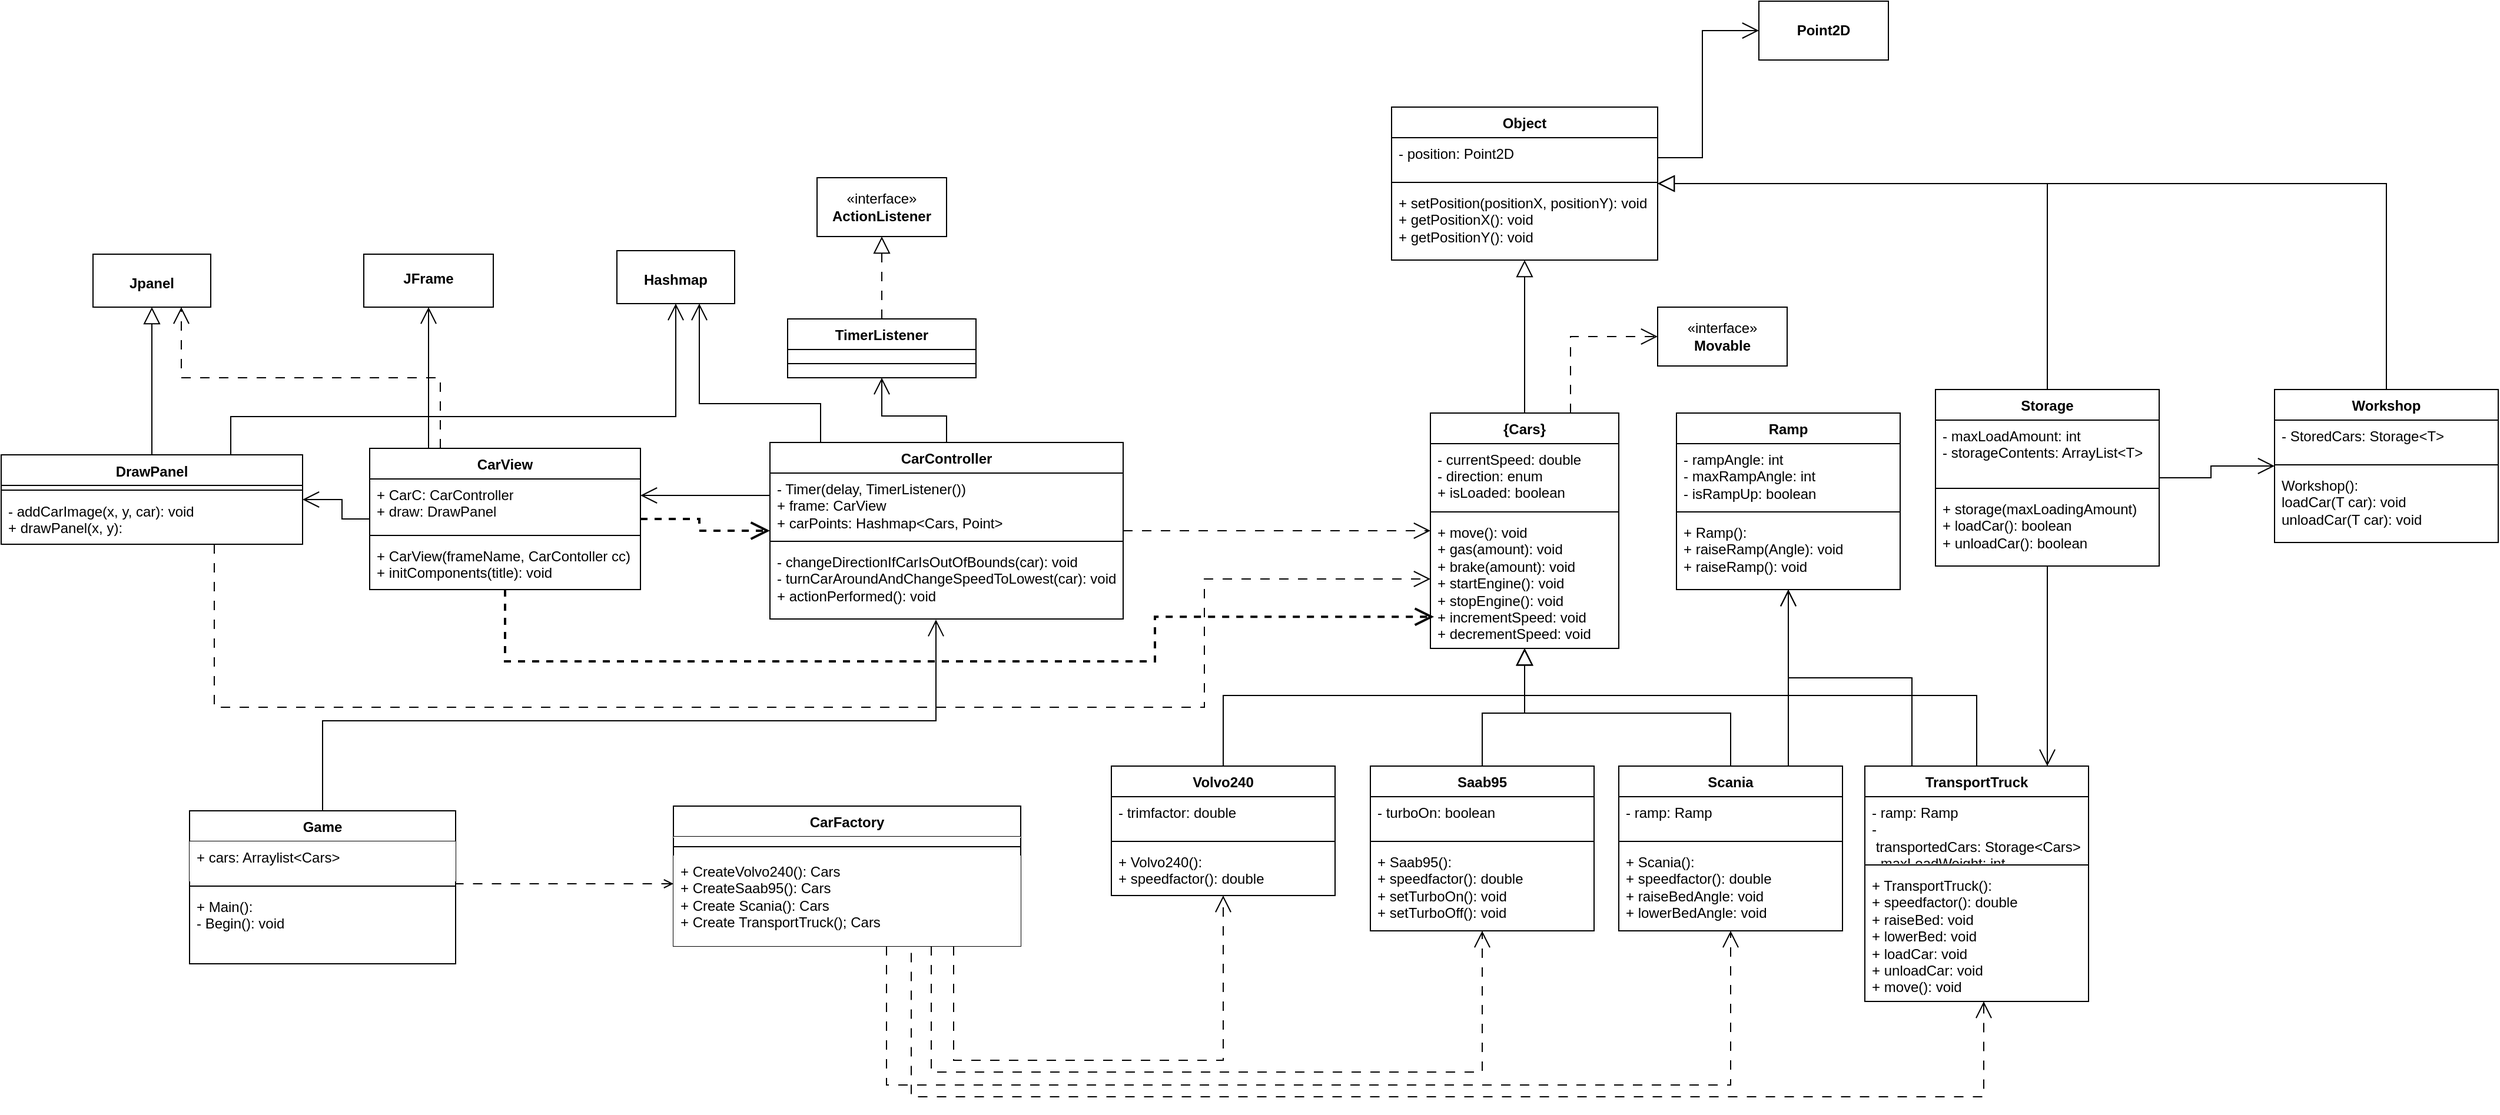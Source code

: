 <mxfile version="20.5.3" type="embed"><diagram name="Sida-1" id="79Vit4rN3zPTbxwFqr4g"><mxGraphModel dx="1453" dy="493" grid="0" gridSize="10" guides="1" tooltips="1" connect="1" arrows="1" fold="1" page="0" pageScale="1" pageWidth="827" pageHeight="1169" math="0" shadow="0"><root><mxCell id="0"/><mxCell id="1" parent="0"/><mxCell id="8SbexDcq0FFK5E7nXvhd-30" style="edgeStyle=orthogonalEdgeStyle;rounded=0;orthogonalLoop=1;jettySize=auto;html=1;endSize=12;endArrow=block;endFill=0;" parent="1" source="8SbexDcq0FFK5E7nXvhd-9" target="8SbexDcq0FFK5E7nXvhd-25" edge="1"><mxGeometry relative="1" as="geometry"><Array as="points"><mxPoint x="1685" y="195"/></Array></mxGeometry></mxCell><mxCell id="ZbwaUMLBzmyROPCRSQ0a-28" style="edgeStyle=orthogonalEdgeStyle;rounded=0;orthogonalLoop=1;jettySize=auto;html=1;endSize=12;endArrow=open;endFill=0;" parent="1" source="8SbexDcq0FFK5E7nXvhd-9" target="ZbwaUMLBzmyROPCRSQ0a-23" edge="1"><mxGeometry relative="1" as="geometry"/></mxCell><mxCell id="ZbwaUMLBzmyROPCRSQ0a-29" style="edgeStyle=orthogonalEdgeStyle;rounded=0;orthogonalLoop=1;jettySize=auto;html=1;endSize=12;endArrow=open;endFill=0;" parent="1" source="8SbexDcq0FFK5E7nXvhd-9" target="ZbwaUMLBzmyROPCRSQ0a-14" edge="1"><mxGeometry relative="1" as="geometry"><Array as="points"><mxPoint x="1685" y="640"/><mxPoint x="1685" y="640"/></Array></mxGeometry></mxCell><mxCell id="8SbexDcq0FFK5E7nXvhd-9" value="Storage" style="swimlane;fontStyle=1;align=center;verticalAlign=top;childLayout=stackLayout;horizontal=1;startSize=26;horizontalStack=0;resizeParent=1;resizeParentMax=0;resizeLast=0;collapsible=1;marginBottom=0;whiteSpace=wrap;html=1;labelBackgroundColor=none;" parent="1" vertex="1"><mxGeometry x="1590" y="370" width="190" height="150" as="geometry"><mxRectangle x="1145" y="437" width="90" height="30" as="alternateBounds"/></mxGeometry></mxCell><mxCell id="8SbexDcq0FFK5E7nXvhd-10" value="- maxLoadAmount: int&lt;br&gt;- storageContents: ArrayList&amp;lt;T&amp;gt;" style="text;align=left;verticalAlign=top;spacingLeft=4;spacingRight=4;overflow=hidden;rotatable=0;points=[[0,0.5],[1,0.5]];portConstraint=eastwest;whiteSpace=wrap;html=1;labelBackgroundColor=none;" parent="8SbexDcq0FFK5E7nXvhd-9" vertex="1"><mxGeometry y="26" width="190" height="54" as="geometry"/></mxCell><mxCell id="8SbexDcq0FFK5E7nXvhd-11" value="" style="line;strokeWidth=1;align=left;verticalAlign=middle;spacingTop=-1;spacingLeft=3;spacingRight=3;rotatable=0;labelPosition=right;points=[];portConstraint=eastwest;labelBackgroundColor=none;" parent="8SbexDcq0FFK5E7nXvhd-9" vertex="1"><mxGeometry y="80" width="190" height="8" as="geometry"/></mxCell><mxCell id="8SbexDcq0FFK5E7nXvhd-12" value="+ storage(maxLoadingAmount)&lt;br&gt;+ loadCar(): boolean&lt;br&gt;+ unloadCar(): boolean" style="text;align=left;verticalAlign=top;spacingLeft=4;spacingRight=4;overflow=hidden;rotatable=0;points=[[0,0.5],[1,0.5]];portConstraint=eastwest;whiteSpace=wrap;html=1;labelBackgroundColor=none;" parent="8SbexDcq0FFK5E7nXvhd-9" vertex="1"><mxGeometry y="88" width="190" height="62" as="geometry"/></mxCell><mxCell id="8SbexDcq0FFK5E7nXvhd-19" value="&lt;b&gt;Point2D&lt;/b&gt;" style="html=1;whiteSpace=wrap;labelBackgroundColor=none;" parent="1" vertex="1"><mxGeometry x="1440" y="40" width="110" height="50" as="geometry"/></mxCell><mxCell id="8SbexDcq0FFK5E7nXvhd-25" value="Object" style="swimlane;fontStyle=1;align=center;verticalAlign=top;childLayout=stackLayout;horizontal=1;startSize=26;horizontalStack=0;resizeParent=1;resizeParentMax=0;resizeLast=0;collapsible=1;marginBottom=0;whiteSpace=wrap;html=1;labelBackgroundColor=none;" parent="1" vertex="1"><mxGeometry x="1128" y="130" width="226" height="130" as="geometry"><mxRectangle x="1145" y="437" width="90" height="30" as="alternateBounds"/></mxGeometry></mxCell><mxCell id="8SbexDcq0FFK5E7nXvhd-26" value="- position: Point2D&amp;nbsp;" style="text;align=left;verticalAlign=top;spacingLeft=4;spacingRight=4;overflow=hidden;rotatable=0;points=[[0,0.5],[1,0.5]];portConstraint=eastwest;whiteSpace=wrap;html=1;labelBackgroundColor=none;" parent="8SbexDcq0FFK5E7nXvhd-25" vertex="1"><mxGeometry y="26" width="226" height="34" as="geometry"/></mxCell><mxCell id="8SbexDcq0FFK5E7nXvhd-27" value="" style="line;strokeWidth=1;align=left;verticalAlign=middle;spacingTop=-1;spacingLeft=3;spacingRight=3;rotatable=0;labelPosition=right;points=[];portConstraint=eastwest;labelBackgroundColor=none;" parent="8SbexDcq0FFK5E7nXvhd-25" vertex="1"><mxGeometry y="60" width="226" height="8" as="geometry"/></mxCell><mxCell id="8SbexDcq0FFK5E7nXvhd-28" value="+ setPosition(positionX, positionY): void&lt;br&gt;+ getPositionX(): void&lt;br&gt;+ getPositionY(): void" style="text;align=left;verticalAlign=top;spacingLeft=4;spacingRight=4;overflow=hidden;rotatable=0;points=[[0,0.5],[1,0.5]];portConstraint=eastwest;whiteSpace=wrap;html=1;labelBackgroundColor=none;" parent="8SbexDcq0FFK5E7nXvhd-25" vertex="1"><mxGeometry y="68" width="226" height="62" as="geometry"/></mxCell><mxCell id="8SbexDcq0FFK5E7nXvhd-29" style="edgeStyle=orthogonalEdgeStyle;rounded=0;orthogonalLoop=1;jettySize=auto;html=1;entryX=0;entryY=0.5;entryDx=0;entryDy=0;endArrow=open;endFill=0;endSize=12;" parent="1" source="8SbexDcq0FFK5E7nXvhd-26" target="8SbexDcq0FFK5E7nXvhd-19" edge="1"><mxGeometry relative="1" as="geometry"/></mxCell><mxCell id="8SbexDcq0FFK5E7nXvhd-31" value="«interface»&lt;br&gt;&lt;b&gt;Movable&lt;/b&gt;" style="html=1;whiteSpace=wrap;labelBackgroundColor=none;" parent="1" vertex="1"><mxGeometry x="1354" y="300" width="110" height="50" as="geometry"/></mxCell><mxCell id="8SbexDcq0FFK5E7nXvhd-36" style="edgeStyle=orthogonalEdgeStyle;rounded=0;orthogonalLoop=1;jettySize=auto;html=1;endSize=12;endArrow=block;endFill=0;" parent="1" source="8SbexDcq0FFK5E7nXvhd-32" target="8SbexDcq0FFK5E7nXvhd-25" edge="1"><mxGeometry relative="1" as="geometry"/></mxCell><mxCell id="8SbexDcq0FFK5E7nXvhd-37" style="edgeStyle=orthogonalEdgeStyle;rounded=0;orthogonalLoop=1;jettySize=auto;html=1;entryX=0;entryY=0.5;entryDx=0;entryDy=0;endSize=12;endArrow=open;endFill=0;dashed=1;dashPattern=8 8;" parent="1" source="8SbexDcq0FFK5E7nXvhd-32" target="8SbexDcq0FFK5E7nXvhd-31" edge="1"><mxGeometry relative="1" as="geometry"><Array as="points"><mxPoint x="1280" y="325"/></Array></mxGeometry></mxCell><mxCell id="8SbexDcq0FFK5E7nXvhd-32" value="{Cars}" style="swimlane;fontStyle=1;align=center;verticalAlign=top;childLayout=stackLayout;horizontal=1;startSize=26;horizontalStack=0;resizeParent=1;resizeLast=0;collapsible=1;marginBottom=0;rounded=0;shadow=0;strokeWidth=1;labelBackgroundColor=none;" parent="1" vertex="1"><mxGeometry x="1161" y="390" width="160" height="200" as="geometry"><mxRectangle x="230" y="140" width="160" height="26" as="alternateBounds"/></mxGeometry></mxCell><mxCell id="8SbexDcq0FFK5E7nXvhd-33" value="- currentSpeed: double&#10;- direction: enum&#10;+ isLoaded: boolean" style="text;align=left;verticalAlign=top;spacingLeft=4;spacingRight=4;overflow=hidden;rotatable=0;points=[[0,0.5],[1,0.5]];portConstraint=eastwest;labelBackgroundColor=none;" parent="8SbexDcq0FFK5E7nXvhd-32" vertex="1"><mxGeometry y="26" width="160" height="54" as="geometry"/></mxCell><mxCell id="8SbexDcq0FFK5E7nXvhd-34" value="" style="line;html=1;strokeWidth=1;align=left;verticalAlign=middle;spacingTop=-1;spacingLeft=3;spacingRight=3;rotatable=0;labelPosition=right;points=[];portConstraint=eastwest;labelBackgroundColor=none;" parent="8SbexDcq0FFK5E7nXvhd-32" vertex="1"><mxGeometry y="80" width="160" height="8" as="geometry"/></mxCell><mxCell id="8SbexDcq0FFK5E7nXvhd-35" value="+ move(): void&#10;+ gas(amount): void&#10;+ brake(amount): void&#10;+ startEngine(): void&#10;+ stopEngine(): void&#10;+ incrementSpeed: void&#10;+ decrementSpeed: void" style="text;align=left;verticalAlign=top;spacingLeft=4;spacingRight=4;overflow=hidden;rotatable=0;points=[[0,0.5],[1,0.5]];portConstraint=eastwest;labelBackgroundColor=none;spacing=2;fontSize=12;whiteSpace=wrap;" parent="8SbexDcq0FFK5E7nXvhd-32" vertex="1"><mxGeometry y="88" width="160" height="112" as="geometry"/></mxCell><mxCell id="ZbwaUMLBzmyROPCRSQ0a-18" style="edgeStyle=orthogonalEdgeStyle;rounded=0;orthogonalLoop=1;jettySize=auto;html=1;endSize=12;endArrow=block;endFill=0;" parent="1" source="ZbwaUMLBzmyROPCRSQ0a-1" target="8SbexDcq0FFK5E7nXvhd-32" edge="1"><mxGeometry relative="1" as="geometry"><Array as="points"><mxPoint x="985" y="630"/><mxPoint x="1241" y="630"/></Array></mxGeometry></mxCell><mxCell id="ZbwaUMLBzmyROPCRSQ0a-1" value="Volvo240" style="swimlane;fontStyle=1;align=center;verticalAlign=top;childLayout=stackLayout;horizontal=1;startSize=26;horizontalStack=0;resizeParent=1;resizeParentMax=0;resizeLast=0;collapsible=1;marginBottom=0;whiteSpace=wrap;html=1;labelBackgroundColor=none;" parent="1" vertex="1"><mxGeometry x="890" y="690" width="190" height="110" as="geometry"><mxRectangle x="1145" y="437" width="90" height="30" as="alternateBounds"/></mxGeometry></mxCell><mxCell id="ZbwaUMLBzmyROPCRSQ0a-2" value="- trimfactor: double" style="text;align=left;verticalAlign=top;spacingLeft=4;spacingRight=4;overflow=hidden;rotatable=0;points=[[0,0.5],[1,0.5]];portConstraint=eastwest;whiteSpace=wrap;html=1;labelBackgroundColor=none;" parent="ZbwaUMLBzmyROPCRSQ0a-1" vertex="1"><mxGeometry y="26" width="190" height="34" as="geometry"/></mxCell><mxCell id="ZbwaUMLBzmyROPCRSQ0a-3" value="" style="line;strokeWidth=1;align=left;verticalAlign=middle;spacingTop=-1;spacingLeft=3;spacingRight=3;rotatable=0;labelPosition=right;points=[];portConstraint=eastwest;labelBackgroundColor=none;" parent="ZbwaUMLBzmyROPCRSQ0a-1" vertex="1"><mxGeometry y="60" width="190" height="8" as="geometry"/></mxCell><mxCell id="ZbwaUMLBzmyROPCRSQ0a-4" value="+ Volvo240():&amp;nbsp;&lt;br&gt;+ speedfactor(): double" style="text;align=left;verticalAlign=top;spacingLeft=4;spacingRight=4;overflow=hidden;rotatable=0;points=[[0,0.5],[1,0.5]];portConstraint=eastwest;whiteSpace=wrap;html=1;labelBackgroundColor=none;" parent="ZbwaUMLBzmyROPCRSQ0a-1" vertex="1"><mxGeometry y="68" width="190" height="42" as="geometry"/></mxCell><mxCell id="ZbwaUMLBzmyROPCRSQ0a-19" style="edgeStyle=orthogonalEdgeStyle;rounded=0;orthogonalLoop=1;jettySize=auto;html=1;endSize=12;endArrow=block;endFill=0;" parent="1" source="ZbwaUMLBzmyROPCRSQ0a-5" target="8SbexDcq0FFK5E7nXvhd-32" edge="1"><mxGeometry relative="1" as="geometry"/></mxCell><mxCell id="ZbwaUMLBzmyROPCRSQ0a-5" value="Saab95" style="swimlane;fontStyle=1;align=center;verticalAlign=top;childLayout=stackLayout;horizontal=1;startSize=26;horizontalStack=0;resizeParent=1;resizeParentMax=0;resizeLast=0;collapsible=1;marginBottom=0;whiteSpace=wrap;html=1;labelBackgroundColor=none;" parent="1" vertex="1"><mxGeometry x="1110" y="690" width="190" height="140" as="geometry"><mxRectangle x="1145" y="437" width="90" height="30" as="alternateBounds"/></mxGeometry></mxCell><mxCell id="ZbwaUMLBzmyROPCRSQ0a-6" value="- turboOn: boolean" style="text;align=left;verticalAlign=top;spacingLeft=4;spacingRight=4;overflow=hidden;rotatable=0;points=[[0,0.5],[1,0.5]];portConstraint=eastwest;whiteSpace=wrap;html=1;labelBackgroundColor=none;" parent="ZbwaUMLBzmyROPCRSQ0a-5" vertex="1"><mxGeometry y="26" width="190" height="34" as="geometry"/></mxCell><mxCell id="ZbwaUMLBzmyROPCRSQ0a-7" value="" style="line;strokeWidth=1;align=left;verticalAlign=middle;spacingTop=-1;spacingLeft=3;spacingRight=3;rotatable=0;labelPosition=right;points=[];portConstraint=eastwest;labelBackgroundColor=none;" parent="ZbwaUMLBzmyROPCRSQ0a-5" vertex="1"><mxGeometry y="60" width="190" height="8" as="geometry"/></mxCell><mxCell id="ZbwaUMLBzmyROPCRSQ0a-8" value="+ Saab95():&amp;nbsp;&lt;br&gt;+ speedfactor(): double&lt;br&gt;+ setTurboOn(): void&lt;br&gt;+ setTurboOff(): void" style="text;align=left;verticalAlign=top;spacingLeft=4;spacingRight=4;overflow=hidden;rotatable=0;points=[[0,0.5],[1,0.5]];portConstraint=eastwest;whiteSpace=wrap;html=1;labelBackgroundColor=none;" parent="ZbwaUMLBzmyROPCRSQ0a-5" vertex="1"><mxGeometry y="68" width="190" height="72" as="geometry"/></mxCell><mxCell id="ZbwaUMLBzmyROPCRSQ0a-20" style="edgeStyle=orthogonalEdgeStyle;rounded=0;orthogonalLoop=1;jettySize=auto;html=1;endSize=12;endArrow=block;endFill=0;" parent="1" source="ZbwaUMLBzmyROPCRSQ0a-10" target="8SbexDcq0FFK5E7nXvhd-32" edge="1"><mxGeometry relative="1" as="geometry"/></mxCell><mxCell id="ZbwaUMLBzmyROPCRSQ0a-34" style="edgeStyle=orthogonalEdgeStyle;rounded=0;orthogonalLoop=1;jettySize=auto;html=1;endSize=12;endArrow=open;endFill=0;" parent="1" source="ZbwaUMLBzmyROPCRSQ0a-10" target="ZbwaUMLBzmyROPCRSQ0a-30" edge="1"><mxGeometry relative="1" as="geometry"><Array as="points"><mxPoint x="1465" y="670"/><mxPoint x="1465" y="670"/></Array></mxGeometry></mxCell><mxCell id="ZbwaUMLBzmyROPCRSQ0a-10" value="Scania" style="swimlane;fontStyle=1;align=center;verticalAlign=top;childLayout=stackLayout;horizontal=1;startSize=26;horizontalStack=0;resizeParent=1;resizeParentMax=0;resizeLast=0;collapsible=1;marginBottom=0;whiteSpace=wrap;html=1;labelBackgroundColor=none;" parent="1" vertex="1"><mxGeometry x="1321" y="690" width="190" height="140" as="geometry"><mxRectangle x="1145" y="437" width="90" height="30" as="alternateBounds"/></mxGeometry></mxCell><mxCell id="ZbwaUMLBzmyROPCRSQ0a-11" value="- ramp: Ramp" style="text;align=left;verticalAlign=top;spacingLeft=4;spacingRight=4;overflow=hidden;rotatable=0;points=[[0,0.5],[1,0.5]];portConstraint=eastwest;whiteSpace=wrap;html=1;labelBackgroundColor=none;" parent="ZbwaUMLBzmyROPCRSQ0a-10" vertex="1"><mxGeometry y="26" width="190" height="34" as="geometry"/></mxCell><mxCell id="ZbwaUMLBzmyROPCRSQ0a-12" value="" style="line;strokeWidth=1;align=left;verticalAlign=middle;spacingTop=-1;spacingLeft=3;spacingRight=3;rotatable=0;labelPosition=right;points=[];portConstraint=eastwest;labelBackgroundColor=none;" parent="ZbwaUMLBzmyROPCRSQ0a-10" vertex="1"><mxGeometry y="60" width="190" height="8" as="geometry"/></mxCell><mxCell id="ZbwaUMLBzmyROPCRSQ0a-13" value="+ Scania():&amp;nbsp;&lt;br&gt;+ speedfactor(): double&lt;br&gt;+ raiseBedAngle: void&lt;br&gt;+ lowerBedAngle: void" style="text;align=left;verticalAlign=top;spacingLeft=4;spacingRight=4;overflow=hidden;rotatable=0;points=[[0,0.5],[1,0.5]];portConstraint=eastwest;whiteSpace=wrap;html=1;labelBackgroundColor=none;" parent="ZbwaUMLBzmyROPCRSQ0a-10" vertex="1"><mxGeometry y="68" width="190" height="72" as="geometry"/></mxCell><mxCell id="ZbwaUMLBzmyROPCRSQ0a-21" style="edgeStyle=orthogonalEdgeStyle;rounded=0;orthogonalLoop=1;jettySize=auto;html=1;endSize=12;endArrow=block;endFill=0;" parent="1" source="ZbwaUMLBzmyROPCRSQ0a-14" target="8SbexDcq0FFK5E7nXvhd-32" edge="1"><mxGeometry relative="1" as="geometry"><Array as="points"><mxPoint x="1625" y="630"/><mxPoint x="1241" y="630"/></Array></mxGeometry></mxCell><mxCell id="ZbwaUMLBzmyROPCRSQ0a-35" style="edgeStyle=orthogonalEdgeStyle;rounded=0;orthogonalLoop=1;jettySize=auto;html=1;endSize=12;endArrow=open;endFill=0;" parent="1" source="ZbwaUMLBzmyROPCRSQ0a-14" target="ZbwaUMLBzmyROPCRSQ0a-30" edge="1"><mxGeometry relative="1" as="geometry"><Array as="points"><mxPoint x="1570" y="615"/><mxPoint x="1465" y="615"/></Array></mxGeometry></mxCell><mxCell id="ZbwaUMLBzmyROPCRSQ0a-101" style="edgeStyle=orthogonalEdgeStyle;rounded=0;orthogonalLoop=1;jettySize=auto;html=1;dashed=1;dashPattern=8 8;endSize=12;endArrow=none;endFill=0;startArrow=open;startFill=0;startSize=12;" parent="1" source="ZbwaUMLBzmyROPCRSQ0a-14" target="ZbwaUMLBzmyROPCRSQ0a-80" edge="1"><mxGeometry relative="1" as="geometry"><Array as="points"><mxPoint x="1631" y="971"/><mxPoint x="720" y="971"/></Array></mxGeometry></mxCell><mxCell id="ZbwaUMLBzmyROPCRSQ0a-14" value="TransportTruck" style="swimlane;fontStyle=1;align=center;verticalAlign=top;childLayout=stackLayout;horizontal=1;startSize=26;horizontalStack=0;resizeParent=1;resizeParentMax=0;resizeLast=0;collapsible=1;marginBottom=0;whiteSpace=wrap;html=1;labelBackgroundColor=none;" parent="1" vertex="1"><mxGeometry x="1530" y="690" width="190" height="200" as="geometry"><mxRectangle x="1145" y="437" width="90" height="30" as="alternateBounds"/></mxGeometry></mxCell><mxCell id="ZbwaUMLBzmyROPCRSQ0a-15" value="- ramp: Ramp&lt;br&gt;-&amp;nbsp;transportedCars:&amp;nbsp;Storage&amp;lt;Cars&amp;gt;&lt;br&gt;-&amp;nbsp;maxLoadWeight: int" style="text;align=left;verticalAlign=top;spacingLeft=4;spacingRight=4;overflow=hidden;rotatable=0;points=[[0,0.5],[1,0.5]];portConstraint=eastwest;whiteSpace=wrap;html=1;labelBackgroundColor=none;" parent="ZbwaUMLBzmyROPCRSQ0a-14" vertex="1"><mxGeometry y="26" width="190" height="54" as="geometry"/></mxCell><mxCell id="ZbwaUMLBzmyROPCRSQ0a-16" value="" style="line;strokeWidth=1;align=left;verticalAlign=middle;spacingTop=-1;spacingLeft=3;spacingRight=3;rotatable=0;labelPosition=right;points=[];portConstraint=eastwest;labelBackgroundColor=none;" parent="ZbwaUMLBzmyROPCRSQ0a-14" vertex="1"><mxGeometry y="80" width="190" height="8" as="geometry"/></mxCell><mxCell id="ZbwaUMLBzmyROPCRSQ0a-17" value="+ TransportTruck():&amp;nbsp;&lt;br&gt;+ speedfactor(): double&lt;br&gt;+ raiseBed: void&lt;br&gt;+ lowerBed: void&lt;br&gt;+ loadCar: void&lt;br&gt;+ unloadCar: void&lt;br&gt;+ move(): void" style="text;align=left;verticalAlign=top;spacingLeft=4;spacingRight=4;overflow=hidden;rotatable=0;points=[[0,0.5],[1,0.5]];portConstraint=eastwest;whiteSpace=wrap;html=1;labelBackgroundColor=none;" parent="ZbwaUMLBzmyROPCRSQ0a-14" vertex="1"><mxGeometry y="88" width="190" height="112" as="geometry"/></mxCell><mxCell id="ZbwaUMLBzmyROPCRSQ0a-27" style="edgeStyle=orthogonalEdgeStyle;rounded=0;orthogonalLoop=1;jettySize=auto;html=1;endSize=12;endArrow=block;endFill=0;" parent="1" source="ZbwaUMLBzmyROPCRSQ0a-23" target="8SbexDcq0FFK5E7nXvhd-25" edge="1"><mxGeometry relative="1" as="geometry"><Array as="points"><mxPoint x="1973" y="195"/></Array></mxGeometry></mxCell><mxCell id="ZbwaUMLBzmyROPCRSQ0a-23" value="Workshop" style="swimlane;fontStyle=1;align=center;verticalAlign=top;childLayout=stackLayout;horizontal=1;startSize=26;horizontalStack=0;resizeParent=1;resizeParentMax=0;resizeLast=0;collapsible=1;marginBottom=0;whiteSpace=wrap;html=1;labelBackgroundColor=none;" parent="1" vertex="1"><mxGeometry x="1878" y="370" width="190" height="130" as="geometry"><mxRectangle x="1145" y="437" width="90" height="30" as="alternateBounds"/></mxGeometry></mxCell><mxCell id="ZbwaUMLBzmyROPCRSQ0a-24" value="-&amp;nbsp;StoredCars: Storage&amp;lt;T&amp;gt;" style="text;align=left;verticalAlign=top;spacingLeft=4;spacingRight=4;overflow=hidden;rotatable=0;points=[[0,0.5],[1,0.5]];portConstraint=eastwest;whiteSpace=wrap;html=1;labelBackgroundColor=none;" parent="ZbwaUMLBzmyROPCRSQ0a-23" vertex="1"><mxGeometry y="26" width="190" height="34" as="geometry"/></mxCell><mxCell id="ZbwaUMLBzmyROPCRSQ0a-25" value="" style="line;strokeWidth=1;align=left;verticalAlign=middle;spacingTop=-1;spacingLeft=3;spacingRight=3;rotatable=0;labelPosition=right;points=[];portConstraint=eastwest;labelBackgroundColor=none;" parent="ZbwaUMLBzmyROPCRSQ0a-23" vertex="1"><mxGeometry y="60" width="190" height="8" as="geometry"/></mxCell><mxCell id="ZbwaUMLBzmyROPCRSQ0a-26" value="Workshop():&lt;br&gt;loadCar(T car): void&lt;br&gt;unloadCar(T car): void" style="text;align=left;verticalAlign=top;spacingLeft=4;spacingRight=4;overflow=hidden;rotatable=0;points=[[0,0.5],[1,0.5]];portConstraint=eastwest;whiteSpace=wrap;html=1;labelBackgroundColor=none;" parent="ZbwaUMLBzmyROPCRSQ0a-23" vertex="1"><mxGeometry y="68" width="190" height="62" as="geometry"/></mxCell><mxCell id="ZbwaUMLBzmyROPCRSQ0a-30" value="Ramp" style="swimlane;fontStyle=1;align=center;verticalAlign=top;childLayout=stackLayout;horizontal=1;startSize=26;horizontalStack=0;resizeParent=1;resizeParentMax=0;resizeLast=0;collapsible=1;marginBottom=0;whiteSpace=wrap;html=1;labelBackgroundColor=none;" parent="1" vertex="1"><mxGeometry x="1370" y="390" width="190" height="150" as="geometry"><mxRectangle x="1145" y="437" width="90" height="30" as="alternateBounds"/></mxGeometry></mxCell><mxCell id="ZbwaUMLBzmyROPCRSQ0a-31" value="- rampAngle: int&lt;br&gt;- maxRampAngle: int&lt;br&gt;- isRampUp: boolean" style="text;align=left;verticalAlign=top;spacingLeft=4;spacingRight=4;overflow=hidden;rotatable=0;points=[[0,0.5],[1,0.5]];portConstraint=eastwest;whiteSpace=wrap;html=1;labelBackgroundColor=none;" parent="ZbwaUMLBzmyROPCRSQ0a-30" vertex="1"><mxGeometry y="26" width="190" height="54" as="geometry"/></mxCell><mxCell id="ZbwaUMLBzmyROPCRSQ0a-32" value="" style="line;strokeWidth=1;align=left;verticalAlign=middle;spacingTop=-1;spacingLeft=3;spacingRight=3;rotatable=0;labelPosition=right;points=[];portConstraint=eastwest;labelBackgroundColor=none;" parent="ZbwaUMLBzmyROPCRSQ0a-30" vertex="1"><mxGeometry y="80" width="190" height="8" as="geometry"/></mxCell><mxCell id="ZbwaUMLBzmyROPCRSQ0a-33" value="+ Ramp():&lt;br&gt;+ raiseRamp(Angle): void&lt;br&gt;+ raiseRamp(): void" style="text;align=left;verticalAlign=top;spacingLeft=4;spacingRight=4;overflow=hidden;rotatable=0;points=[[0,0.5],[1,0.5]];portConstraint=eastwest;whiteSpace=wrap;html=1;labelBackgroundColor=none;" parent="ZbwaUMLBzmyROPCRSQ0a-30" vertex="1"><mxGeometry y="88" width="190" height="62" as="geometry"/></mxCell><mxCell id="ZbwaUMLBzmyROPCRSQ0a-36" value="&lt;div align=&quot;center&quot;&gt;&lt;b&gt;&lt;br&gt;&lt;/b&gt;&lt;/div&gt;&lt;b&gt;JFrame&lt;/b&gt;" style="verticalAlign=top;align=center;overflow=fill;fontSize=12;fontFamily=Helvetica;html=1;whiteSpace=wrap;labelBackgroundColor=none;" parent="1" vertex="1"><mxGeometry x="255" y="255" width="110" height="45" as="geometry"/></mxCell><mxCell id="ZbwaUMLBzmyROPCRSQ0a-37" value="&lt;p style=&quot;margin:0px;margin-top:4px;text-align:center;&quot;&gt;&lt;br&gt;&lt;b&gt;Jpanel&lt;/b&gt;&lt;/p&gt;" style="verticalAlign=top;align=left;overflow=fill;fontSize=12;fontFamily=Helvetica;html=1;whiteSpace=wrap;labelBackgroundColor=none;" parent="1" vertex="1"><mxGeometry x="25" y="255" width="100" height="45" as="geometry"/></mxCell><mxCell id="ZbwaUMLBzmyROPCRSQ0a-38" value="&lt;div&gt;«interface»&lt;/div&gt;&lt;div&gt;&lt;b&gt;ActionListener&lt;/b&gt;&lt;/div&gt;" style="html=1;whiteSpace=wrap;labelBackgroundColor=none;" parent="1" vertex="1"><mxGeometry x="640" y="190" width="110" height="50" as="geometry"/></mxCell><mxCell id="ZbwaUMLBzmyROPCRSQ0a-42" style="edgeStyle=orthogonalEdgeStyle;rounded=0;orthogonalLoop=1;jettySize=auto;html=1;endSize=12;endArrow=block;endFill=0;dashed=1;dashPattern=8 8;" parent="1" source="ZbwaUMLBzmyROPCRSQ0a-39" target="ZbwaUMLBzmyROPCRSQ0a-38" edge="1"><mxGeometry relative="1" as="geometry"/></mxCell><mxCell id="ZbwaUMLBzmyROPCRSQ0a-39" value="TimerListener" style="swimlane;fontStyle=1;align=center;verticalAlign=top;childLayout=stackLayout;horizontal=1;startSize=26;horizontalStack=0;resizeParent=1;resizeParentMax=0;resizeLast=0;collapsible=1;marginBottom=0;whiteSpace=wrap;html=1;labelBackgroundColor=none;" parent="1" vertex="1"><mxGeometry x="615" y="310" width="160" height="50" as="geometry"/></mxCell><mxCell id="ZbwaUMLBzmyROPCRSQ0a-40" value="" style="line;strokeWidth=1;align=left;verticalAlign=middle;spacingTop=-1;spacingLeft=3;spacingRight=3;rotatable=0;labelPosition=right;points=[];portConstraint=eastwest;labelBackgroundColor=none;" parent="ZbwaUMLBzmyROPCRSQ0a-39" vertex="1"><mxGeometry y="26" width="160" height="24" as="geometry"/></mxCell><mxCell id="ZbwaUMLBzmyROPCRSQ0a-41" value="+ method(type): type" style="text;strokeColor=none;fillColor=none;align=left;verticalAlign=top;spacingLeft=4;spacingRight=4;overflow=hidden;rotatable=0;points=[[0,0.5],[1,0.5]];portConstraint=eastwest;whiteSpace=wrap;html=1;fontColor=#393C56;labelBackgroundColor=none;" parent="ZbwaUMLBzmyROPCRSQ0a-39" vertex="1"><mxGeometry y="50" width="160" as="geometry"/></mxCell><mxCell id="ZbwaUMLBzmyROPCRSQ0a-59" style="edgeStyle=orthogonalEdgeStyle;rounded=0;orthogonalLoop=1;jettySize=auto;html=1;endSize=12;endArrow=open;endFill=0;" parent="1" source="ZbwaUMLBzmyROPCRSQ0a-47" target="ZbwaUMLBzmyROPCRSQ0a-39" edge="1"><mxGeometry relative="1" as="geometry"/></mxCell><mxCell id="ZbwaUMLBzmyROPCRSQ0a-62" style="edgeStyle=orthogonalEdgeStyle;rounded=0;orthogonalLoop=1;jettySize=auto;html=1;endSize=12;endArrow=open;endFill=0;" parent="1" source="ZbwaUMLBzmyROPCRSQ0a-47" target="ZbwaUMLBzmyROPCRSQ0a-51" edge="1"><mxGeometry relative="1" as="geometry"><Array as="points"><mxPoint x="550" y="460"/><mxPoint x="550" y="460"/></Array></mxGeometry></mxCell><mxCell id="ZbwaUMLBzmyROPCRSQ0a-68" style="edgeStyle=orthogonalEdgeStyle;rounded=0;orthogonalLoop=1;jettySize=auto;html=1;endSize=12;endArrow=open;endFill=0;dashed=1;dashPattern=8 8;" parent="1" source="ZbwaUMLBzmyROPCRSQ0a-80" target="ZbwaUMLBzmyROPCRSQ0a-1" edge="1"><mxGeometry relative="1" as="geometry"><Array as="points"><mxPoint x="756" y="940"/><mxPoint x="985" y="940"/></Array></mxGeometry></mxCell><mxCell id="ZbwaUMLBzmyROPCRSQ0a-69" style="edgeStyle=orthogonalEdgeStyle;rounded=0;orthogonalLoop=1;jettySize=auto;html=1;endSize=12;endArrow=open;endFill=0;dashed=1;dashPattern=8 8;" parent="1" source="ZbwaUMLBzmyROPCRSQ0a-80" target="ZbwaUMLBzmyROPCRSQ0a-5" edge="1"><mxGeometry relative="1" as="geometry"><Array as="points"><mxPoint x="737" y="950"/><mxPoint x="1205" y="950"/></Array></mxGeometry></mxCell><mxCell id="ZbwaUMLBzmyROPCRSQ0a-70" style="edgeStyle=orthogonalEdgeStyle;rounded=0;orthogonalLoop=1;jettySize=auto;html=1;endSize=12;endArrow=open;endFill=0;dashed=1;dashPattern=8 8;" parent="1" source="ZbwaUMLBzmyROPCRSQ0a-80" target="ZbwaUMLBzmyROPCRSQ0a-10" edge="1"><mxGeometry relative="1" as="geometry"><Array as="points"><mxPoint x="699" y="961"/><mxPoint x="1416" y="961"/></Array></mxGeometry></mxCell><mxCell id="ZbwaUMLBzmyROPCRSQ0a-99" style="edgeStyle=orthogonalEdgeStyle;rounded=0;orthogonalLoop=1;jettySize=auto;html=1;dashed=1;dashPattern=8 8;endArrow=open;endFill=0;endSize=12;" parent="1" source="ZbwaUMLBzmyROPCRSQ0a-47" target="8SbexDcq0FFK5E7nXvhd-32" edge="1"><mxGeometry relative="1" as="geometry"/></mxCell><mxCell id="ZbwaUMLBzmyROPCRSQ0a-106" style="edgeStyle=orthogonalEdgeStyle;rounded=0;orthogonalLoop=1;jettySize=auto;html=1;endSize=12;endArrow=open;endFill=0;" parent="1" source="ZbwaUMLBzmyROPCRSQ0a-47" target="ZbwaUMLBzmyROPCRSQ0a-74" edge="1"><mxGeometry relative="1" as="geometry"><Array as="points"><mxPoint x="643" y="382"/><mxPoint x="540" y="382"/></Array></mxGeometry></mxCell><mxCell id="ZbwaUMLBzmyROPCRSQ0a-47" value="CarController" style="swimlane;fontStyle=1;align=center;verticalAlign=top;childLayout=stackLayout;horizontal=1;startSize=26;horizontalStack=0;resizeParent=1;resizeParentMax=0;resizeLast=0;collapsible=1;marginBottom=0;whiteSpace=wrap;html=1;labelBackgroundColor=none;" parent="1" vertex="1"><mxGeometry x="600" y="415" width="300" height="150" as="geometry"><mxRectangle x="1145" y="437" width="90" height="30" as="alternateBounds"/></mxGeometry></mxCell><mxCell id="ZbwaUMLBzmyROPCRSQ0a-48" value="- Timer(delay, TimerListener())&lt;br&gt;+ frame: CarView&lt;br&gt;+ carPoints: Hashmap&amp;lt;Cars, Point&amp;gt;" style="text;align=left;verticalAlign=top;spacingLeft=4;spacingRight=4;overflow=hidden;rotatable=0;points=[[0,0.5],[1,0.5]];portConstraint=eastwest;whiteSpace=wrap;html=1;labelBackgroundColor=none;" parent="ZbwaUMLBzmyROPCRSQ0a-47" vertex="1"><mxGeometry y="26" width="300" height="54" as="geometry"/></mxCell><mxCell id="ZbwaUMLBzmyROPCRSQ0a-49" value="" style="line;strokeWidth=1;align=left;verticalAlign=middle;spacingTop=-1;spacingLeft=3;spacingRight=3;rotatable=0;labelPosition=right;points=[];portConstraint=eastwest;labelBackgroundColor=none;" parent="ZbwaUMLBzmyROPCRSQ0a-47" vertex="1"><mxGeometry y="80" width="300" height="8" as="geometry"/></mxCell><mxCell id="ZbwaUMLBzmyROPCRSQ0a-50" value="- changeDirectionIfCarIsOutOfBounds(car): void&lt;br&gt;-&amp;nbsp;turnCarAroundAndChangeSpeedToLowest(car): void&lt;br&gt;+ actionPerformed(): void" style="text;align=left;verticalAlign=top;spacingLeft=4;spacingRight=4;overflow=hidden;rotatable=0;points=[[0,0.5],[1,0.5]];portConstraint=eastwest;whiteSpace=wrap;html=1;labelBackgroundColor=none;" parent="ZbwaUMLBzmyROPCRSQ0a-47" vertex="1"><mxGeometry y="88" width="300" height="62" as="geometry"/></mxCell><mxCell id="ZbwaUMLBzmyROPCRSQ0a-63" style="edgeStyle=orthogonalEdgeStyle;rounded=0;orthogonalLoop=1;jettySize=auto;html=1;endSize=12;endArrow=open;endFill=0;" parent="1" source="ZbwaUMLBzmyROPCRSQ0a-51" target="ZbwaUMLBzmyROPCRSQ0a-95" edge="1"><mxGeometry relative="1" as="geometry"><Array as="points"/></mxGeometry></mxCell><mxCell id="ZbwaUMLBzmyROPCRSQ0a-64" style="edgeStyle=orthogonalEdgeStyle;rounded=0;orthogonalLoop=1;jettySize=auto;html=1;endSize=12;endArrow=open;endFill=0;" parent="1" source="ZbwaUMLBzmyROPCRSQ0a-51" target="ZbwaUMLBzmyROPCRSQ0a-36" edge="1"><mxGeometry relative="1" as="geometry"><Array as="points"><mxPoint x="310" y="397"/><mxPoint x="310" y="397"/></Array></mxGeometry></mxCell><mxCell id="ZbwaUMLBzmyROPCRSQ0a-66" style="edgeStyle=orthogonalEdgeStyle;rounded=0;orthogonalLoop=1;jettySize=auto;html=1;entryX=0.75;entryY=1;entryDx=0;entryDy=0;endSize=12;endArrow=open;endFill=0;dashed=1;dashPattern=8 8;" parent="1" source="ZbwaUMLBzmyROPCRSQ0a-51" target="ZbwaUMLBzmyROPCRSQ0a-37" edge="1"><mxGeometry relative="1" as="geometry"><Array as="points"><mxPoint x="320" y="360"/><mxPoint x="100" y="360"/></Array></mxGeometry></mxCell><mxCell id="ZbwaUMLBzmyROPCRSQ0a-100" style="edgeStyle=orthogonalEdgeStyle;rounded=0;orthogonalLoop=1;jettySize=auto;html=1;dashed=1;dashPattern=8 8;endArrow=open;endFill=0;endSize=12;" parent="1" source="ZbwaUMLBzmyROPCRSQ0a-95" target="8SbexDcq0FFK5E7nXvhd-32" edge="1"><mxGeometry relative="1" as="geometry"><Array as="points"><mxPoint x="128" y="640"/><mxPoint x="969" y="640"/><mxPoint x="969" y="531"/></Array></mxGeometry></mxCell><mxCell id="5" style="edgeStyle=orthogonalEdgeStyle;rounded=0;orthogonalLoop=1;jettySize=auto;html=1;endArrow=open;endFill=0;endSize=12;entryX=0.019;entryY=0.76;entryDx=0;entryDy=0;entryPerimeter=0;dashed=1;sourcePerimeterSpacing=0;strokeColor=default;jumpStyle=none;strokeWidth=2;" edge="1" parent="1" source="ZbwaUMLBzmyROPCRSQ0a-51" target="8SbexDcq0FFK5E7nXvhd-35"><mxGeometry relative="1" as="geometry"><Array as="points"><mxPoint x="375" y="601"/><mxPoint x="927" y="601"/><mxPoint x="927" y="563"/></Array></mxGeometry></mxCell><mxCell id="6" style="edgeStyle=orthogonalEdgeStyle;rounded=0;jumpStyle=none;orthogonalLoop=1;jettySize=auto;html=1;dashed=1;strokeColor=default;strokeWidth=2;endArrow=open;endFill=0;endSize=12;sourcePerimeterSpacing=0;" edge="1" parent="1" source="ZbwaUMLBzmyROPCRSQ0a-51" target="ZbwaUMLBzmyROPCRSQ0a-47"><mxGeometry relative="1" as="geometry"/></mxCell><mxCell id="ZbwaUMLBzmyROPCRSQ0a-51" value="CarView" style="swimlane;fontStyle=1;align=center;verticalAlign=top;childLayout=stackLayout;horizontal=1;startSize=26;horizontalStack=0;resizeParent=1;resizeParentMax=0;resizeLast=0;collapsible=1;marginBottom=0;whiteSpace=wrap;html=1;labelBackgroundColor=none;" parent="1" vertex="1"><mxGeometry x="260" y="420" width="230" height="120" as="geometry"><mxRectangle x="1145" y="437" width="90" height="30" as="alternateBounds"/></mxGeometry></mxCell><mxCell id="ZbwaUMLBzmyROPCRSQ0a-52" value="+ CarC: CarController&lt;br&gt;+ draw: DrawPanel" style="text;align=left;verticalAlign=top;spacingLeft=4;spacingRight=4;overflow=hidden;rotatable=0;points=[[0,0.5],[1,0.5]];portConstraint=eastwest;whiteSpace=wrap;html=1;labelBackgroundColor=none;" parent="ZbwaUMLBzmyROPCRSQ0a-51" vertex="1"><mxGeometry y="26" width="230" height="44" as="geometry"/></mxCell><mxCell id="ZbwaUMLBzmyROPCRSQ0a-53" value="" style="line;strokeWidth=1;align=left;verticalAlign=middle;spacingTop=-1;spacingLeft=3;spacingRight=3;rotatable=0;labelPosition=right;points=[];portConstraint=eastwest;labelBackgroundColor=none;" parent="ZbwaUMLBzmyROPCRSQ0a-51" vertex="1"><mxGeometry y="70" width="230" height="8" as="geometry"/></mxCell><mxCell id="ZbwaUMLBzmyROPCRSQ0a-54" value="+ CarView(frameName, CarContoller cc)&lt;br&gt;+ initComponents(title): void" style="text;align=left;verticalAlign=top;spacingLeft=4;spacingRight=4;overflow=hidden;rotatable=0;points=[[0,0.5],[1,0.5]];portConstraint=eastwest;whiteSpace=wrap;html=1;labelBackgroundColor=none;" parent="ZbwaUMLBzmyROPCRSQ0a-51" vertex="1"><mxGeometry y="78" width="230" height="42" as="geometry"/></mxCell><mxCell id="ZbwaUMLBzmyROPCRSQ0a-65" style="edgeStyle=orthogonalEdgeStyle;rounded=0;orthogonalLoop=1;jettySize=auto;html=1;endSize=12;endArrow=block;endFill=0;" parent="1" source="ZbwaUMLBzmyROPCRSQ0a-95" target="ZbwaUMLBzmyROPCRSQ0a-37" edge="1"><mxGeometry relative="1" as="geometry"/></mxCell><mxCell id="ZbwaUMLBzmyROPCRSQ0a-74" value="&lt;p style=&quot;margin:0px;margin-top:4px;text-align:center;&quot;&gt;&lt;br&gt;&lt;b&gt;Hashmap&lt;/b&gt;&lt;/p&gt;" style="verticalAlign=top;align=left;overflow=fill;fontSize=12;fontFamily=Helvetica;html=1;whiteSpace=wrap;labelBackgroundColor=none;" parent="1" vertex="1"><mxGeometry x="470" y="252" width="100" height="45" as="geometry"/></mxCell><mxCell id="2" style="edgeStyle=orthogonalEdgeStyle;rounded=0;orthogonalLoop=1;jettySize=auto;html=1;entryX=0.47;entryY=1.009;entryDx=0;entryDy=0;entryPerimeter=0;endSize=12;endArrow=open;endFill=0;" edge="1" parent="1" source="ZbwaUMLBzmyROPCRSQ0a-76" target="ZbwaUMLBzmyROPCRSQ0a-50"><mxGeometry relative="1" as="geometry"/></mxCell><mxCell id="ZbwaUMLBzmyROPCRSQ0a-76" value="Game" style="swimlane;fontStyle=1;align=center;verticalAlign=top;childLayout=stackLayout;horizontal=1;startSize=26;horizontalStack=0;resizeParent=1;resizeParentMax=0;resizeLast=0;collapsible=1;marginBottom=0;whiteSpace=wrap;html=1;labelBackgroundColor=none;" parent="1" vertex="1"><mxGeometry x="107" y="728" width="226" height="130" as="geometry"><mxRectangle x="1145" y="437" width="90" height="30" as="alternateBounds"/></mxGeometry></mxCell><mxCell id="ZbwaUMLBzmyROPCRSQ0a-77" value="+ cars: Arraylist&amp;lt;Cars&amp;gt;" style="text;align=left;verticalAlign=top;spacingLeft=4;spacingRight=4;overflow=hidden;rotatable=0;points=[[0,0.5],[1,0.5]];portConstraint=eastwest;whiteSpace=wrap;html=1;labelBackgroundColor=none;fillColor=default;strokeColor=none;" parent="ZbwaUMLBzmyROPCRSQ0a-76" vertex="1"><mxGeometry y="26" width="226" height="34" as="geometry"/></mxCell><mxCell id="ZbwaUMLBzmyROPCRSQ0a-78" value="" style="line;strokeWidth=1;align=left;verticalAlign=middle;spacingTop=-1;spacingLeft=3;spacingRight=3;rotatable=0;labelPosition=right;points=[];portConstraint=eastwest;labelBackgroundColor=none;" parent="ZbwaUMLBzmyROPCRSQ0a-76" vertex="1"><mxGeometry y="60" width="226" height="8" as="geometry"/></mxCell><mxCell id="ZbwaUMLBzmyROPCRSQ0a-79" value="+ Main():&lt;br&gt;- Begin(): void" style="text;align=left;verticalAlign=top;spacingLeft=4;spacingRight=4;overflow=hidden;rotatable=0;points=[[0,0.5],[1,0.5]];portConstraint=eastwest;whiteSpace=wrap;html=1;labelBackgroundColor=none;fillColor=none;strokeColor=none;" parent="ZbwaUMLBzmyROPCRSQ0a-76" vertex="1"><mxGeometry y="68" width="226" height="62" as="geometry"/></mxCell><mxCell id="ZbwaUMLBzmyROPCRSQ0a-102" style="edgeStyle=orthogonalEdgeStyle;rounded=0;orthogonalLoop=1;jettySize=auto;html=1;dashed=1;dashPattern=8 8;endSize=12;endArrow=none;endFill=0;startArrow=open;startFill=0;" parent="1" source="ZbwaUMLBzmyROPCRSQ0a-80" target="ZbwaUMLBzmyROPCRSQ0a-76" edge="1"><mxGeometry relative="1" as="geometry"><Array as="points"><mxPoint x="370" y="790"/><mxPoint x="370" y="790"/></Array></mxGeometry></mxCell><mxCell id="ZbwaUMLBzmyROPCRSQ0a-80" value="CarFactory" style="swimlane;fontStyle=1;align=center;verticalAlign=top;childLayout=stackLayout;horizontal=1;startSize=26;horizontalStack=0;resizeParent=1;resizeParentMax=0;resizeLast=0;collapsible=1;marginBottom=0;whiteSpace=wrap;html=1;labelBackgroundColor=none;" parent="1" vertex="1"><mxGeometry x="518" y="724" width="295" height="119" as="geometry"><mxRectangle x="1145" y="437" width="90" height="30" as="alternateBounds"/></mxGeometry></mxCell><mxCell id="ZbwaUMLBzmyROPCRSQ0a-81" value="" style="text;align=left;verticalAlign=top;spacingLeft=4;spacingRight=4;overflow=hidden;rotatable=0;points=[[0,0.5],[1,0.5]];portConstraint=eastwest;whiteSpace=wrap;html=1;labelBackgroundColor=none;fillColor=default;strokeColor=none;" parent="ZbwaUMLBzmyROPCRSQ0a-80" vertex="1"><mxGeometry y="26" width="295" height="1" as="geometry"/></mxCell><mxCell id="ZbwaUMLBzmyROPCRSQ0a-82" value="" style="line;strokeWidth=1;align=left;verticalAlign=middle;spacingTop=-1;spacingLeft=3;spacingRight=3;rotatable=0;labelPosition=right;points=[];portConstraint=eastwest;labelBackgroundColor=none;" parent="ZbwaUMLBzmyROPCRSQ0a-80" vertex="1"><mxGeometry y="27" width="295" height="15" as="geometry"/></mxCell><mxCell id="ZbwaUMLBzmyROPCRSQ0a-83" value="+ CreateVolvo240(): Cars&lt;br&gt;+ CreateSaab95(): Cars&lt;br&gt;+ Create Scania(): Cars&lt;br&gt;+ Create TransportTruck(); Cars" style="text;align=left;verticalAlign=top;spacingLeft=4;spacingRight=4;overflow=hidden;rotatable=0;points=[[0,0.5],[1,0.5]];portConstraint=eastwest;whiteSpace=wrap;html=1;labelBackgroundColor=none;fillColor=default;strokeColor=none;" parent="ZbwaUMLBzmyROPCRSQ0a-80" vertex="1"><mxGeometry y="42" width="295" height="77" as="geometry"/></mxCell><mxCell id="ZbwaUMLBzmyROPCRSQ0a-105" style="edgeStyle=orthogonalEdgeStyle;rounded=0;orthogonalLoop=1;jettySize=auto;html=1;endSize=12;endArrow=open;endFill=0;" parent="1" source="ZbwaUMLBzmyROPCRSQ0a-95" target="ZbwaUMLBzmyROPCRSQ0a-74" edge="1"><mxGeometry relative="1" as="geometry"><Array as="points"><mxPoint x="142" y="393"/><mxPoint x="520" y="393"/></Array></mxGeometry></mxCell><mxCell id="ZbwaUMLBzmyROPCRSQ0a-95" value="DrawPanel" style="swimlane;fontStyle=1;align=center;verticalAlign=top;childLayout=stackLayout;horizontal=1;startSize=26;horizontalStack=0;resizeParent=1;resizeParentMax=0;resizeLast=0;collapsible=1;marginBottom=0;whiteSpace=wrap;html=1;labelBackgroundColor=none;" parent="1" vertex="1"><mxGeometry x="-53" y="425.5" width="256" height="76" as="geometry"><mxRectangle x="1145" y="437" width="90" height="30" as="alternateBounds"/></mxGeometry></mxCell><mxCell id="ZbwaUMLBzmyROPCRSQ0a-97" value="" style="line;strokeWidth=1;align=left;verticalAlign=middle;spacingTop=-1;spacingLeft=3;spacingRight=3;rotatable=0;labelPosition=right;points=[];portConstraint=eastwest;labelBackgroundColor=none;" parent="ZbwaUMLBzmyROPCRSQ0a-95" vertex="1"><mxGeometry y="26" width="256" height="8" as="geometry"/></mxCell><mxCell id="ZbwaUMLBzmyROPCRSQ0a-98" value="- addCarImage(x, y, car)&lt;span style=&quot;background-color: initial;&quot;&gt;: void&lt;/span&gt;&lt;br&gt;+ drawPanel(x, y):&amp;nbsp;" style="text;align=left;verticalAlign=top;spacingLeft=4;spacingRight=4;overflow=hidden;rotatable=0;points=[[0,0.5],[1,0.5]];portConstraint=eastwest;whiteSpace=wrap;html=1;labelBackgroundColor=none;" parent="ZbwaUMLBzmyROPCRSQ0a-95" vertex="1"><mxGeometry y="34" width="256" height="42" as="geometry"/></mxCell></root></mxGraphModel></diagram></mxfile>